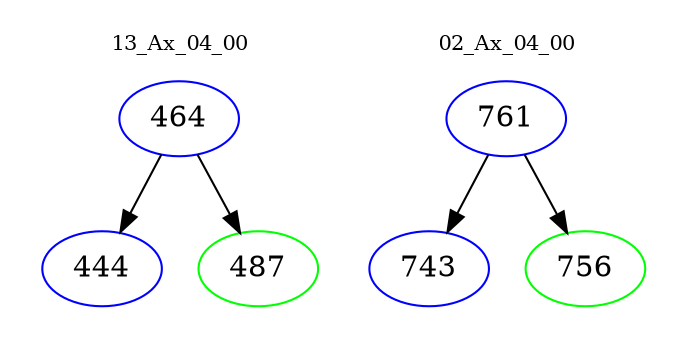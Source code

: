 digraph{
subgraph cluster_0 {
color = white
label = "13_Ax_04_00";
fontsize=10;
T0_464 [label="464", color="blue"]
T0_464 -> T0_444 [color="black"]
T0_444 [label="444", color="blue"]
T0_464 -> T0_487 [color="black"]
T0_487 [label="487", color="green"]
}
subgraph cluster_1 {
color = white
label = "02_Ax_04_00";
fontsize=10;
T1_761 [label="761", color="blue"]
T1_761 -> T1_743 [color="black"]
T1_743 [label="743", color="blue"]
T1_761 -> T1_756 [color="black"]
T1_756 [label="756", color="green"]
}
}
